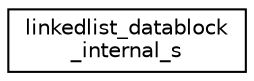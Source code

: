 digraph "Graphical Class Hierarchy"
{
  edge [fontname="Helvetica",fontsize="10",labelfontname="Helvetica",labelfontsize="10"];
  node [fontname="Helvetica",fontsize="10",shape=record];
  rankdir="LR";
  Node1 [label="linkedlist_datablock\l_internal_s",height=0.2,width=0.4,color="black", fillcolor="white", style="filled",URL="$structlinkedlist__datablock__internal__s.html"];
}
